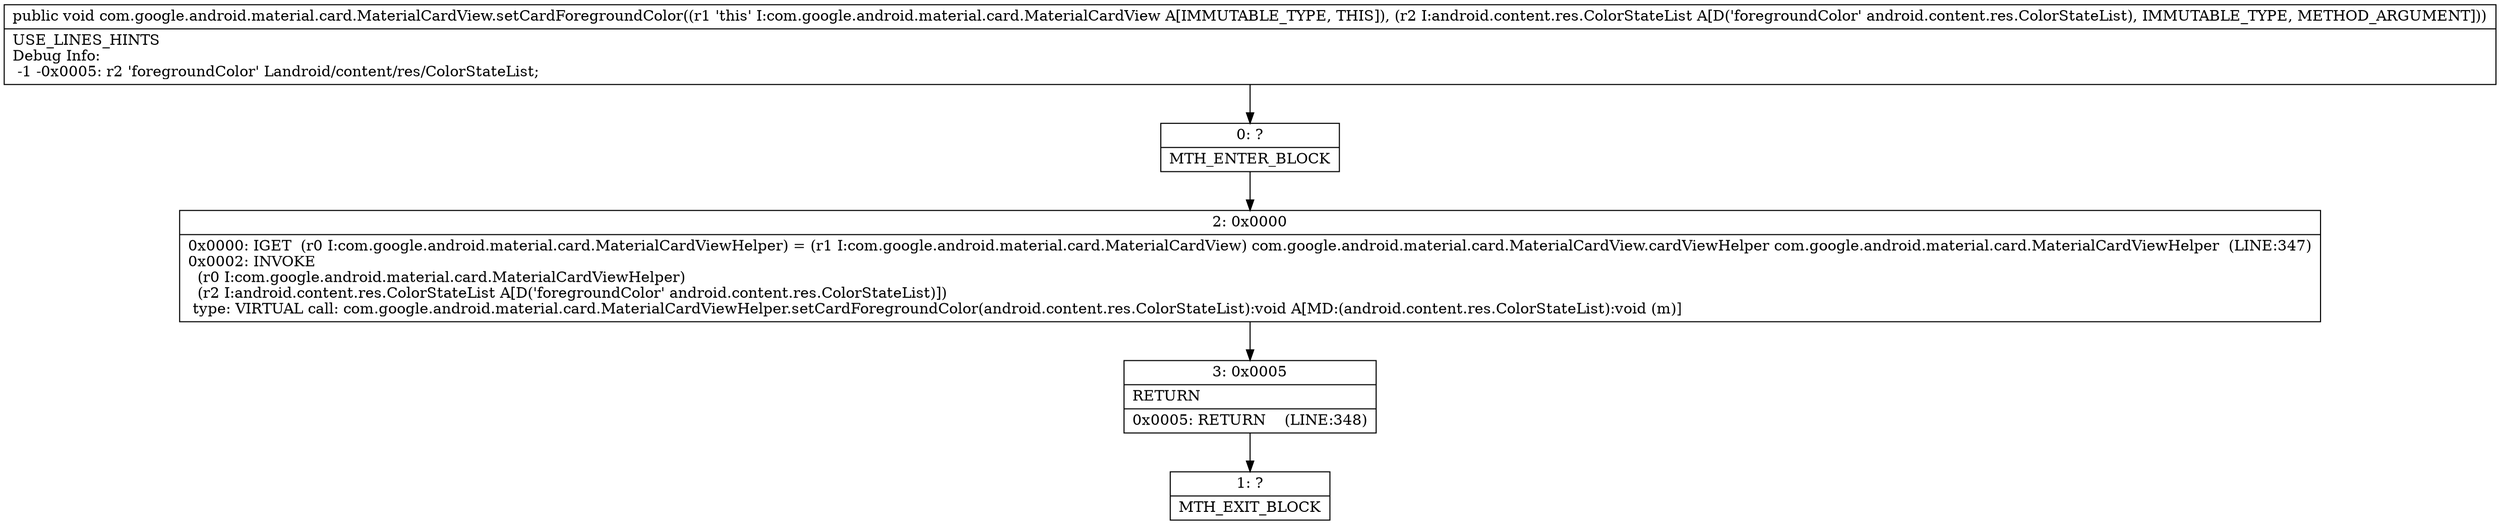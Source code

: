 digraph "CFG forcom.google.android.material.card.MaterialCardView.setCardForegroundColor(Landroid\/content\/res\/ColorStateList;)V" {
Node_0 [shape=record,label="{0\:\ ?|MTH_ENTER_BLOCK\l}"];
Node_2 [shape=record,label="{2\:\ 0x0000|0x0000: IGET  (r0 I:com.google.android.material.card.MaterialCardViewHelper) = (r1 I:com.google.android.material.card.MaterialCardView) com.google.android.material.card.MaterialCardView.cardViewHelper com.google.android.material.card.MaterialCardViewHelper  (LINE:347)\l0x0002: INVOKE  \l  (r0 I:com.google.android.material.card.MaterialCardViewHelper)\l  (r2 I:android.content.res.ColorStateList A[D('foregroundColor' android.content.res.ColorStateList)])\l type: VIRTUAL call: com.google.android.material.card.MaterialCardViewHelper.setCardForegroundColor(android.content.res.ColorStateList):void A[MD:(android.content.res.ColorStateList):void (m)]\l}"];
Node_3 [shape=record,label="{3\:\ 0x0005|RETURN\l|0x0005: RETURN    (LINE:348)\l}"];
Node_1 [shape=record,label="{1\:\ ?|MTH_EXIT_BLOCK\l}"];
MethodNode[shape=record,label="{public void com.google.android.material.card.MaterialCardView.setCardForegroundColor((r1 'this' I:com.google.android.material.card.MaterialCardView A[IMMUTABLE_TYPE, THIS]), (r2 I:android.content.res.ColorStateList A[D('foregroundColor' android.content.res.ColorStateList), IMMUTABLE_TYPE, METHOD_ARGUMENT]))  | USE_LINES_HINTS\lDebug Info:\l  \-1 \-0x0005: r2 'foregroundColor' Landroid\/content\/res\/ColorStateList;\l}"];
MethodNode -> Node_0;Node_0 -> Node_2;
Node_2 -> Node_3;
Node_3 -> Node_1;
}

